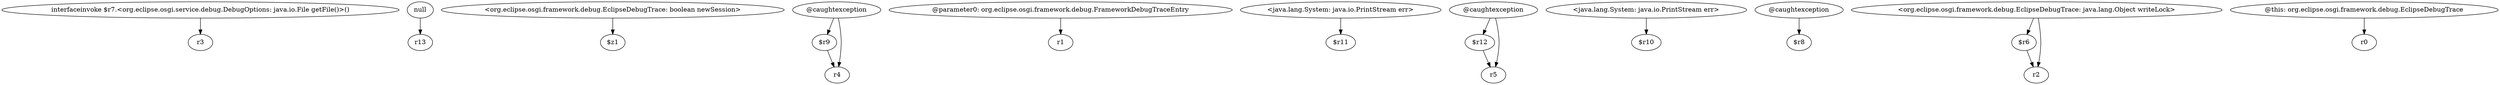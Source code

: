 digraph g {
0[label="interfaceinvoke $r7.<org.eclipse.osgi.service.debug.DebugOptions: java.io.File getFile()>()"]
1[label="r3"]
0->1[label=""]
2[label="null"]
3[label="r13"]
2->3[label=""]
4[label="<org.eclipse.osgi.framework.debug.EclipseDebugTrace: boolean newSession>"]
5[label="$z1"]
4->5[label=""]
6[label="$r9"]
7[label="r4"]
6->7[label=""]
8[label="@parameter0: org.eclipse.osgi.framework.debug.FrameworkDebugTraceEntry"]
9[label="r1"]
8->9[label=""]
10[label="@caughtexception"]
10->6[label=""]
10->7[label=""]
11[label="<java.lang.System: java.io.PrintStream err>"]
12[label="$r11"]
11->12[label=""]
13[label="@caughtexception"]
14[label="$r12"]
13->14[label=""]
15[label="<java.lang.System: java.io.PrintStream err>"]
16[label="$r10"]
15->16[label=""]
17[label="r5"]
13->17[label=""]
18[label="@caughtexception"]
19[label="$r8"]
18->19[label=""]
14->17[label=""]
20[label="<org.eclipse.osgi.framework.debug.EclipseDebugTrace: java.lang.Object writeLock>"]
21[label="$r6"]
20->21[label=""]
22[label="r2"]
20->22[label=""]
23[label="@this: org.eclipse.osgi.framework.debug.EclipseDebugTrace"]
24[label="r0"]
23->24[label=""]
21->22[label=""]
}